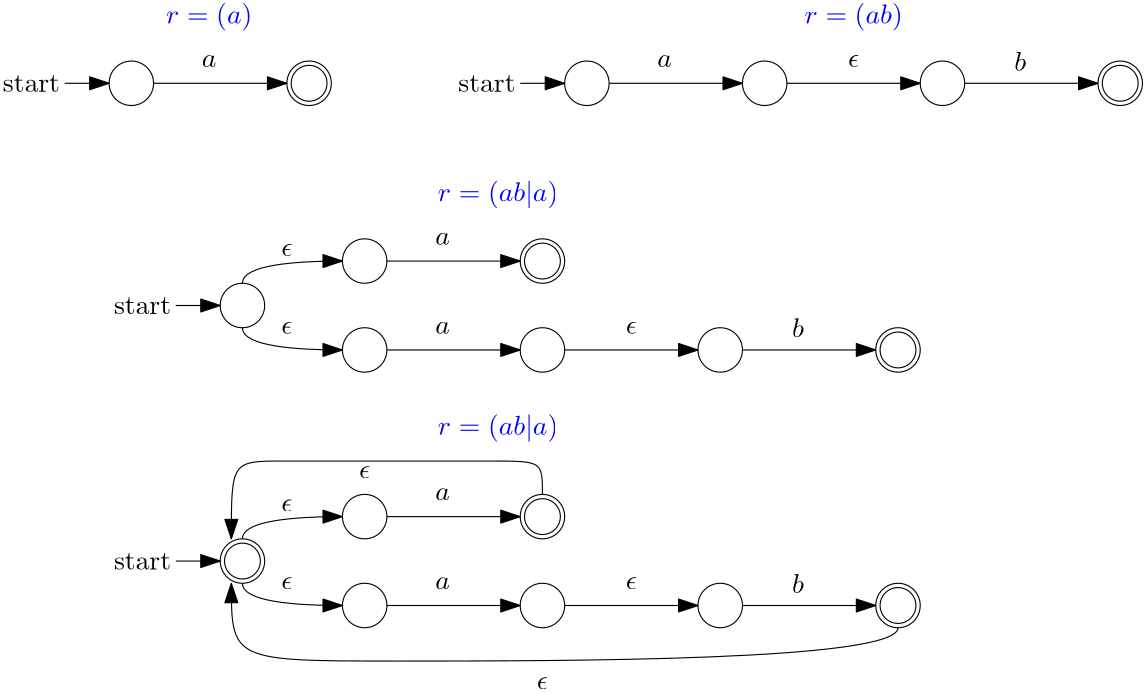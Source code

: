 <?xml version="1.0"?>
<!DOCTYPE ipe SYSTEM "ipe.dtd">
<ipe version="70218" creator="Ipe 7.2.28">
<info created="D:20241005165646" modified="D:20241005165752"/>
<ipestyle name="basic">
<symbol name="arrow/arc(spx)">
<path stroke="sym-stroke" fill="sym-stroke" pen="sym-pen">
0 0 m
-1 0.333 l
-1 -0.333 l
h
</path>
</symbol>
<symbol name="arrow/farc(spx)">
<path stroke="sym-stroke" fill="white" pen="sym-pen">
0 0 m
-1 0.333 l
-1 -0.333 l
h
</path>
</symbol>
<symbol name="arrow/ptarc(spx)">
<path stroke="sym-stroke" fill="sym-stroke" pen="sym-pen">
0 0 m
-1 0.333 l
-0.8 0 l
-1 -0.333 l
h
</path>
</symbol>
<symbol name="arrow/fptarc(spx)">
<path stroke="sym-stroke" fill="white" pen="sym-pen">
0 0 m
-1 0.333 l
-0.8 0 l
-1 -0.333 l
h
</path>
</symbol>
<symbol name="mark/circle(sx)" transformations="translations">
<path fill="sym-stroke">
0.6 0 0 0.6 0 0 e
0.4 0 0 0.4 0 0 e
</path>
</symbol>
<symbol name="mark/disk(sx)" transformations="translations">
<path fill="sym-stroke">
0.6 0 0 0.6 0 0 e
</path>
</symbol>
<symbol name="mark/fdisk(sfx)" transformations="translations">
<group>
<path fill="sym-fill">
0.5 0 0 0.5 0 0 e
</path>
<path fill="sym-stroke" fillrule="eofill">
0.6 0 0 0.6 0 0 e
0.4 0 0 0.4 0 0 e
</path>
</group>
</symbol>
<symbol name="mark/box(sx)" transformations="translations">
<path fill="sym-stroke" fillrule="eofill">
-0.6 -0.6 m
0.6 -0.6 l
0.6 0.6 l
-0.6 0.6 l
h
-0.4 -0.4 m
0.4 -0.4 l
0.4 0.4 l
-0.4 0.4 l
h
</path>
</symbol>
<symbol name="mark/square(sx)" transformations="translations">
<path fill="sym-stroke">
-0.6 -0.6 m
0.6 -0.6 l
0.6 0.6 l
-0.6 0.6 l
h
</path>
</symbol>
<symbol name="mark/fsquare(sfx)" transformations="translations">
<group>
<path fill="sym-fill">
-0.5 -0.5 m
0.5 -0.5 l
0.5 0.5 l
-0.5 0.5 l
h
</path>
<path fill="sym-stroke" fillrule="eofill">
-0.6 -0.6 m
0.6 -0.6 l
0.6 0.6 l
-0.6 0.6 l
h
-0.4 -0.4 m
0.4 -0.4 l
0.4 0.4 l
-0.4 0.4 l
h
</path>
</group>
</symbol>
<symbol name="mark/cross(sx)" transformations="translations">
<group>
<path fill="sym-stroke">
-0.43 -0.57 m
0.57 0.43 l
0.43 0.57 l
-0.57 -0.43 l
h
</path>
<path fill="sym-stroke">
-0.43 0.57 m
0.57 -0.43 l
0.43 -0.57 l
-0.57 0.43 l
h
</path>
</group>
</symbol>
<symbol name="arrow/fnormal(spx)">
<path stroke="sym-stroke" fill="white" pen="sym-pen">
0 0 m
-1 0.333 l
-1 -0.333 l
h
</path>
</symbol>
<symbol name="arrow/pointed(spx)">
<path stroke="sym-stroke" fill="sym-stroke" pen="sym-pen">
0 0 m
-1 0.333 l
-0.8 0 l
-1 -0.333 l
h
</path>
</symbol>
<symbol name="arrow/fpointed(spx)">
<path stroke="sym-stroke" fill="white" pen="sym-pen">
0 0 m
-1 0.333 l
-0.8 0 l
-1 -0.333 l
h
</path>
</symbol>
<symbol name="arrow/linear(spx)">
<path stroke="sym-stroke" pen="sym-pen">
-1 0.333 m
0 0 l
-1 -0.333 l
</path>
</symbol>
<symbol name="arrow/fdouble(spx)">
<path stroke="sym-stroke" fill="white" pen="sym-pen">
0 0 m
-1 0.333 l
-1 -0.333 l
h
-1 0 m
-2 0.333 l
-2 -0.333 l
h
</path>
</symbol>
<symbol name="arrow/double(spx)">
<path stroke="sym-stroke" fill="sym-stroke" pen="sym-pen">
0 0 m
-1 0.333 l
-1 -0.333 l
h
-1 0 m
-2 0.333 l
-2 -0.333 l
h
</path>
</symbol>
<symbol name="arrow/mid-normal(spx)">
<path stroke="sym-stroke" fill="sym-stroke" pen="sym-pen">
0.5 0 m
-0.5 0.333 l
-0.5 -0.333 l
h
</path>
</symbol>
<symbol name="arrow/mid-fnormal(spx)">
<path stroke="sym-stroke" fill="white" pen="sym-pen">
0.5 0 m
-0.5 0.333 l
-0.5 -0.333 l
h
</path>
</symbol>
<symbol name="arrow/mid-pointed(spx)">
<path stroke="sym-stroke" fill="sym-stroke" pen="sym-pen">
0.5 0 m
-0.5 0.333 l
-0.3 0 l
-0.5 -0.333 l
h
</path>
</symbol>
<symbol name="arrow/mid-fpointed(spx)">
<path stroke="sym-stroke" fill="white" pen="sym-pen">
0.5 0 m
-0.5 0.333 l
-0.3 0 l
-0.5 -0.333 l
h
</path>
</symbol>
<symbol name="arrow/mid-double(spx)">
<path stroke="sym-stroke" fill="sym-stroke" pen="sym-pen">
1 0 m
0 0.333 l
0 -0.333 l
h
0 0 m
-1 0.333 l
-1 -0.333 l
h
</path>
</symbol>
<symbol name="arrow/mid-fdouble(spx)">
<path stroke="sym-stroke" fill="white" pen="sym-pen">
1 0 m
0 0.333 l
0 -0.333 l
h
0 0 m
-1 0.333 l
-1 -0.333 l
h
</path>
</symbol>
<anglesize name="22.5 deg" value="22.5"/>
<anglesize name="30 deg" value="30"/>
<anglesize name="45 deg" value="45"/>
<anglesize name="60 deg" value="60"/>
<anglesize name="90 deg" value="90"/>
<arrowsize name="large" value="10"/>
<arrowsize name="small" value="5"/>
<arrowsize name="tiny" value="3"/>
<color name="blue" value="0 0 1"/>
<color name="brown" value="0.647 0.165 0.165"/>
<color name="darkblue" value="0 0 0.545"/>
<color name="darkcyan" value="0 0.545 0.545"/>
<color name="darkgray" value="0.663"/>
<color name="darkgreen" value="0 0.392 0"/>
<color name="darkmagenta" value="0.545 0 0.545"/>
<color name="darkorange" value="1 0.549 0"/>
<color name="darkred" value="0.545 0 0"/>
<color name="gold" value="1 0.843 0"/>
<color name="gray" value="0.745"/>
<color name="green" value="0 1 0"/>
<color name="lightblue" value="0.678 0.847 0.902"/>
<color name="lightcyan" value="0.878 1 1"/>
<color name="lightgray" value="0.827"/>
<color name="lightgreen" value="0.565 0.933 0.565"/>
<color name="lightyellow" value="1 1 0.878"/>
<color name="navy" value="0 0 0.502"/>
<color name="orange" value="1 0.647 0"/>
<color name="pink" value="1 0.753 0.796"/>
<color name="purple" value="0.627 0.125 0.941"/>
<color name="red" value="1 0 0"/>
<color name="seagreen" value="0.18 0.545 0.341"/>
<color name="turquoise" value="0.251 0.878 0.816"/>
<color name="violet" value="0.933 0.51 0.933"/>
<color name="yellow" value="1 1 0"/>
<dashstyle name="dash dot dotted" value="[4 2 1 2 1 2] 0"/>
<dashstyle name="dash dotted" value="[4 2 1 2] 0"/>
<dashstyle name="dashed" value="[4] 0"/>
<dashstyle name="dotted" value="[1 3] 0"/>
<gridsize name="10 pts (~3.5 mm)" value="10"/>
<gridsize name="14 pts (~5 mm)" value="14"/>
<gridsize name="16 pts (~6 mm)" value="16"/>
<gridsize name="20 pts (~7 mm)" value="20"/>
<gridsize name="28 pts (~10 mm)" value="28"/>
<gridsize name="32 pts (~12 mm)" value="32"/>
<gridsize name="4 pts" value="4"/>
<gridsize name="56 pts (~20 mm)" value="56"/>
<gridsize name="8 pts (~3 mm)" value="8"/>
<opacity name="10%" value="0.1"/>
<opacity name="30%" value="0.3"/>
<opacity name="50%" value="0.5"/>
<opacity name="75%" value="0.75"/>
<pen name="fat" value="1.2"/>
<pen name="heavier" value="0.8"/>
<pen name="ultrafat" value="2"/>
<symbolsize name="large" value="5"/>
<symbolsize name="small" value="2"/>
<symbolsize name="tiny" value="1.1"/>
<textsize name="Huge" value="\Huge"/>
<textsize name="LARGE" value="\LARGE"/>
<textsize name="Large" value="\Large"/>
<textsize name="footnote" value="\footnotesize"/>
<textsize name="huge" value="\huge"/>
<textsize name="large" value="\large"/>
<textsize name="script" value="\scriptsize"/>
<textsize name="small" value="\small"/>
<textsize name="tiny" value="\tiny"/>
<textstyle name="center" begin="\begin{center}" end="\end{center}"/>
<textstyle name="item" begin="\begin{itemize}\item{}" end="\end{itemize}"/>
<textstyle name="itemize" begin="\begin{itemize}" end="\end{itemize}"/>
<tiling name="falling" angle="-60" step="4" width="1"/>
<tiling name="rising" angle="30" step="4" width="1"/>
</ipestyle>
<page>
<layer name="alpha"/>
<view layers="alpha" active="alpha"/>
<path layer="alpha" stroke="black">
8 0 0 8 168 744 e
</path>
<path matrix="1 0 0 1 64 0" stroke="black">
8 0 0 8 168 744 e
</path>
<path stroke="black" arrow="normal/normal">
176 744 m
224 744 l
</path>
<path stroke="black" arrow="normal/normal">
144 744 m
160 744 l
</path>
<text matrix="1 0 0 1 -92 -16" transformations="translations" pos="224 760" stroke="black" type="label" width="20.562" height="6.128" depth="0" halign="center" valign="center">start</text>
<path stroke="black">
6.44642 0 0 6.44642 232 744 e
</path>
<text matrix="1 0 0 1 -28 -8" transformations="translations" pos="224 760" stroke="black" type="label" width="5.266" height="4.289" depth="0" halign="center" valign="center" style="math">a</text>
<path matrix="1 0 0 1 164 0" stroke="black">
8 0 0 8 168 744 e
</path>
<path matrix="1 0 0 1 228 0" stroke="black">
8 0 0 8 168 744 e
</path>
<path matrix="1 0 0 1 164 0" stroke="black" arrow="normal/normal">
176 744 m
224 744 l
</path>
<path matrix="1 0 0 1 164 0" stroke="black" arrow="normal/normal">
144 744 m
160 744 l
</path>
<text matrix="1 0 0 1 72 -16" transformations="translations" pos="224 760" stroke="black" type="label" width="20.562" height="6.128" depth="0" halign="center" valign="center">start</text>
<text matrix="1 0 0 1 136 -8" transformations="translations" pos="224 760" stroke="black" type="label" width="5.266" height="4.289" depth="0" halign="center" valign="center" style="math">a</text>
<path matrix="1 0 0 1 292 0" stroke="black">
8 0 0 8 168 744 e
</path>
<path matrix="1 0 0 1 228 0" stroke="black" arrow="normal/normal">
176 744 m
224 744 l
</path>
<path matrix="1 0 0 1 356 0" stroke="black">
8 0 0 8 168 744 e
</path>
<path matrix="1 0 0 1 292 0" stroke="black" arrow="normal/normal">
176 744 m
224 744 l
</path>
<path matrix="1 0 0 1 292 0" stroke="black">
6.44642 0 0 6.44642 232 744 e
</path>
<text matrix="1 0 0 1 264 -8" transformations="translations" pos="224 760" stroke="black" type="label" width="4.276" height="6.918" depth="0" halign="center" valign="center" style="math">b</text>
<text matrix="1 0 0 1 204 -8" transformations="translations" pos="224 760" stroke="black" type="label" width="4.044" height="4.289" depth="0" halign="center" valign="center" style="math">\epsilon</text>
<text matrix="1 0 0 1 -28 8" transformations="translations" pos="224 760" stroke="0 0 1" type="label" width="31.07" height="7.473" depth="2.49" halign="center" valign="center" style="math">r=(a)</text>
<text matrix="1 0 0 1 204 8" transformations="translations" pos="224 760" stroke="0 0 1" type="label" width="35.345" height="7.473" depth="2.49" halign="center" valign="center" style="math">r=(ab)</text>
<path matrix="1 0 0 1 84 -64" stroke="black">
8 0 0 8 168 744 e
</path>
<path matrix="1 0 0 1 148 -64" stroke="black">
8 0 0 8 168 744 e
</path>
<path matrix="1 0 0 1 84 -64" stroke="black" arrow="normal/normal">
176 744 m
224 744 l
</path>
<path matrix="1 0 0 1 84 -64" stroke="black">
6.44642 0 0 6.44642 232 744 e
</path>
<text matrix="1 0 0 1 56 -72" transformations="translations" pos="224 760" stroke="black" type="label" width="5.266" height="4.289" depth="0" halign="center" valign="center" style="math">a</text>
<path matrix="1 0 0 1 84 -96" stroke="black">
8 0 0 8 168 744 e
</path>
<path matrix="1 0 0 1 148 -96" stroke="black">
8 0 0 8 168 744 e
</path>
<path matrix="1 0 0 1 84 -96" stroke="black" arrow="normal/normal">
176 744 m
224 744 l
</path>
<text matrix="1 0 0 1 56 -104" transformations="translations" pos="224 760" stroke="black" type="label" width="5.266" height="4.289" depth="0" halign="center" valign="center" style="math">a</text>
<path matrix="1 0 0 1 212 -96" stroke="black">
8 0 0 8 168 744 e
</path>
<path matrix="1 0 0 1 148 -96" stroke="black" arrow="normal/normal">
176 744 m
224 744 l
</path>
<path matrix="1 0 0 1 276 -96" stroke="black">
8 0 0 8 168 744 e
</path>
<path matrix="1 0 0 1 212 -96" stroke="black" arrow="normal/normal">
176 744 m
224 744 l
</path>
<path matrix="1 0 0 1 212 -96" stroke="black">
6.44642 0 0 6.44642 232 744 e
</path>
<text matrix="1 0 0 1 184 -104" transformations="translations" pos="224 760" stroke="black" type="label" width="4.276" height="6.918" depth="0" halign="center" valign="center" style="math">b</text>
<text matrix="1 0 0 1 124 -104" transformations="translations" pos="224 760" stroke="black" type="label" width="4.044" height="4.289" depth="0" halign="center" valign="center" style="math">\epsilon</text>
<path matrix="1 0 0 1 40 -80" stroke="black">
8 0 0 8 168 744 e
</path>
<path matrix="1 0 0 1 40 -80" stroke="black" arrow="normal/normal">
144 744 m
160 744 l
</path>
<text matrix="1 0 0 1 -52 -96" transformations="translations" pos="224 760" stroke="black" type="label" width="20.562" height="6.128" depth="0" halign="center" valign="center">start</text>
<path matrix="1 0 0 1 -56 0" stroke="0" arrow="normal/normal">
264 672 m
264 680
300 680 c
</path>
<path matrix="1 0 0 1 -56 0" stroke="0" arrow="normal/normal">
264 656 m
264 648
300 648 c
</path>
<text matrix="1 0 0 1 0 -76" transformations="translations" pos="224 760" stroke="black" type="label" width="4.044" height="4.289" depth="0" halign="center" valign="center" style="math">\epsilon</text>
<text matrix="1 0 0 1 0 -104" transformations="translations" pos="224 760" stroke="black" type="label" width="4.044" height="4.289" depth="0" halign="center" valign="center" style="math">\epsilon</text>
<text matrix="1 0 0 1 76 -56" transformations="translations" pos="224 760" stroke="0 0 1" type="label" width="43.379" height="7.473" depth="2.49" halign="center" valign="center" style="math">r=(ab|a)</text>
<path matrix="1 0 0 1 84 -156" stroke="black">
8 0 0 8 168 744 e
</path>
<path matrix="1 0 0 1 148 -156" stroke="black">
8 0 0 8 168 744 e
</path>
<path matrix="1 0 0 1 84 -156" stroke="black" arrow="normal/normal">
176 744 m
224 744 l
</path>
<path matrix="1 0 0 1 84 -156" stroke="black">
6.44642 0 0 6.44642 232 744 e
</path>
<text matrix="1 0 0 1 56 -164" transformations="translations" pos="224 760" stroke="black" type="label" width="5.266" height="4.289" depth="0" halign="center" valign="center" style="math">a</text>
<path matrix="1 0 0 1 84 -188" stroke="black">
8 0 0 8 168 744 e
</path>
<path matrix="1 0 0 1 148 -188" stroke="black">
8 0 0 8 168 744 e
</path>
<path matrix="1 0 0 1 84 -188" stroke="black" arrow="normal/normal">
176 744 m
224 744 l
</path>
<text matrix="1 0 0 1 56 -196" transformations="translations" pos="224 760" stroke="black" type="label" width="5.266" height="4.289" depth="0" halign="center" valign="center" style="math">a</text>
<path matrix="1 0 0 1 212 -188" stroke="black">
8 0 0 8 168 744 e
</path>
<path matrix="1 0 0 1 148 -188" stroke="black" arrow="normal/normal">
176 744 m
224 744 l
</path>
<path matrix="1 0 0 1 276 -188" stroke="black">
8 0 0 8 168 744 e
</path>
<path matrix="1 0 0 1 212 -188" stroke="black" arrow="normal/normal">
176 744 m
224 744 l
</path>
<path matrix="1 0 0 1 212 -188" stroke="black">
6.44642 0 0 6.44642 232 744 e
</path>
<text matrix="1 0 0 1 184 -196" transformations="translations" pos="224 760" stroke="black" type="label" width="4.276" height="6.918" depth="0" halign="center" valign="center" style="math">b</text>
<text matrix="1 0 0 1 124 -196" transformations="translations" pos="224 760" stroke="black" type="label" width="4.044" height="4.289" depth="0" halign="center" valign="center" style="math">\epsilon</text>
<path matrix="1 0 0 1 40 -172" stroke="black">
8 0 0 8 168 744 e
</path>
<path matrix="1 0 0 1 40 -172" stroke="black" arrow="normal/normal">
144 744 m
160 744 l
</path>
<text matrix="1 0 0 1 -52 -188" transformations="translations" pos="224 760" stroke="black" type="label" width="20.562" height="6.128" depth="0" halign="center" valign="center">start</text>
<path matrix="1 0 0 1 -56 -92" stroke="0" arrow="normal/normal">
264 672 m
264 680
300 680 c
</path>
<path matrix="1 0 0 1 -56 -92" stroke="0" arrow="normal/normal">
264 656 m
264 648
300 648 c
</path>
<text matrix="1 0 0 1 0 -168" transformations="translations" pos="224 760" stroke="black" type="label" width="4.044" height="4.289" depth="0" halign="center" valign="center" style="math">\epsilon</text>
<text matrix="1 0 0 1 0 -196" transformations="translations" pos="224 760" stroke="black" type="label" width="4.044" height="4.289" depth="0" halign="center" valign="center" style="math">\epsilon</text>
<text matrix="1 0 0 1 76 -140" transformations="translations" pos="224 760" stroke="0 0 1" type="label" width="43.379" height="7.473" depth="2.49" halign="center" valign="center" style="math">r=(ab|a)</text>
<path matrix="1 0 0 1 -24 -172" stroke="black">
6.44642 0 0 6.44642 232 744 e
</path>
<path matrix="1 0 0 1 0 -8" stroke="0" arrow="normal/normal">
444 556 m
444 544
204 544
204 544
204 572 c
</path>
<text matrix="1 0 0 1 92 -232" transformations="translations" pos="224 760" stroke="black" type="label" width="4.044" height="4.289" depth="0" halign="center" valign="center" style="math">\epsilon</text>
<path stroke="0" arrow="normal/normal">
316 596 m
316 608
316 608
204 608
204 608
204 580 c
</path>
<text matrix="1 0 0 1 28 -156" transformations="translations" pos="224 760" stroke="black" type="label" width="4.044" height="4.289" depth="0" halign="center" valign="center" style="math">\epsilon</text>
</page>
</ipe>
